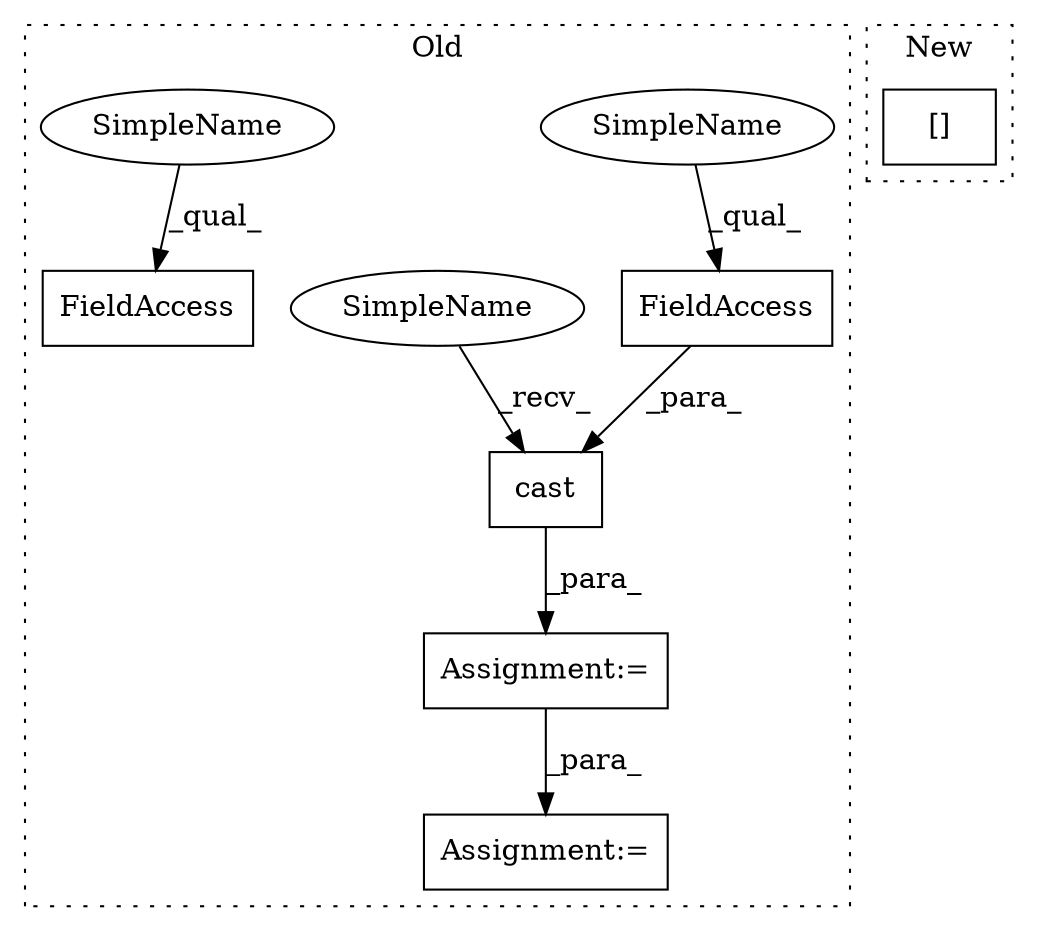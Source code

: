 digraph G {
subgraph cluster0 {
1 [label="cast" a="32" s="4162,4203" l="5,1" shape="box"];
3 [label="FieldAccess" a="22" s="4185" l="18" shape="box"];
4 [label="Assignment:=" a="7" s="4354" l="1" shape="box"];
5 [label="Assignment:=" a="7" s="4054" l="1" shape="box"];
6 [label="FieldAccess" a="22" s="4131" l="18" shape="box"];
7 [label="SimpleName" a="42" s="4185" l="10" shape="ellipse"];
8 [label="SimpleName" a="42" s="4151" l="10" shape="ellipse"];
9 [label="SimpleName" a="42" s="4131" l="10" shape="ellipse"];
label = "Old";
style="dotted";
}
subgraph cluster1 {
2 [label="[]" a="2" s="4228,4246" l="17,1" shape="box"];
label = "New";
style="dotted";
}
1 -> 5 [label="_para_"];
3 -> 1 [label="_para_"];
5 -> 4 [label="_para_"];
7 -> 3 [label="_qual_"];
8 -> 1 [label="_recv_"];
9 -> 6 [label="_qual_"];
}